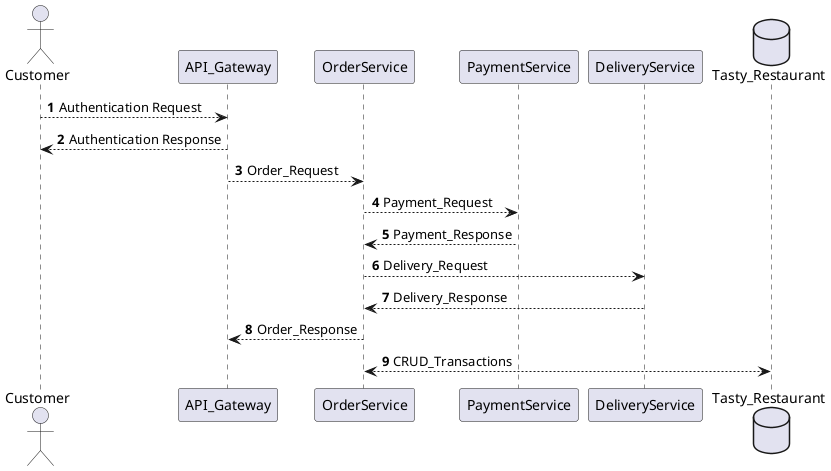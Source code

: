 @startuml
'https://plantuml.com/sequence-diagram

autonumber
Actor Customer as Customer

Customer --> API_Gateway: Authentication Request
API_Gateway --> Customer: Authentication Response
API_Gateway --> OrderService: Order_Request
OrderService --> PaymentService: Payment_Request
PaymentService --> OrderService: Payment_Response
OrderService --> DeliveryService: Delivery_Request
DeliveryService --> OrderService: Delivery_Response
OrderService --> API_Gateway: Order_Response
Database Tasty_Restaurant as Database
OrderService <--> Database: CRUD_Transactions

@enduml